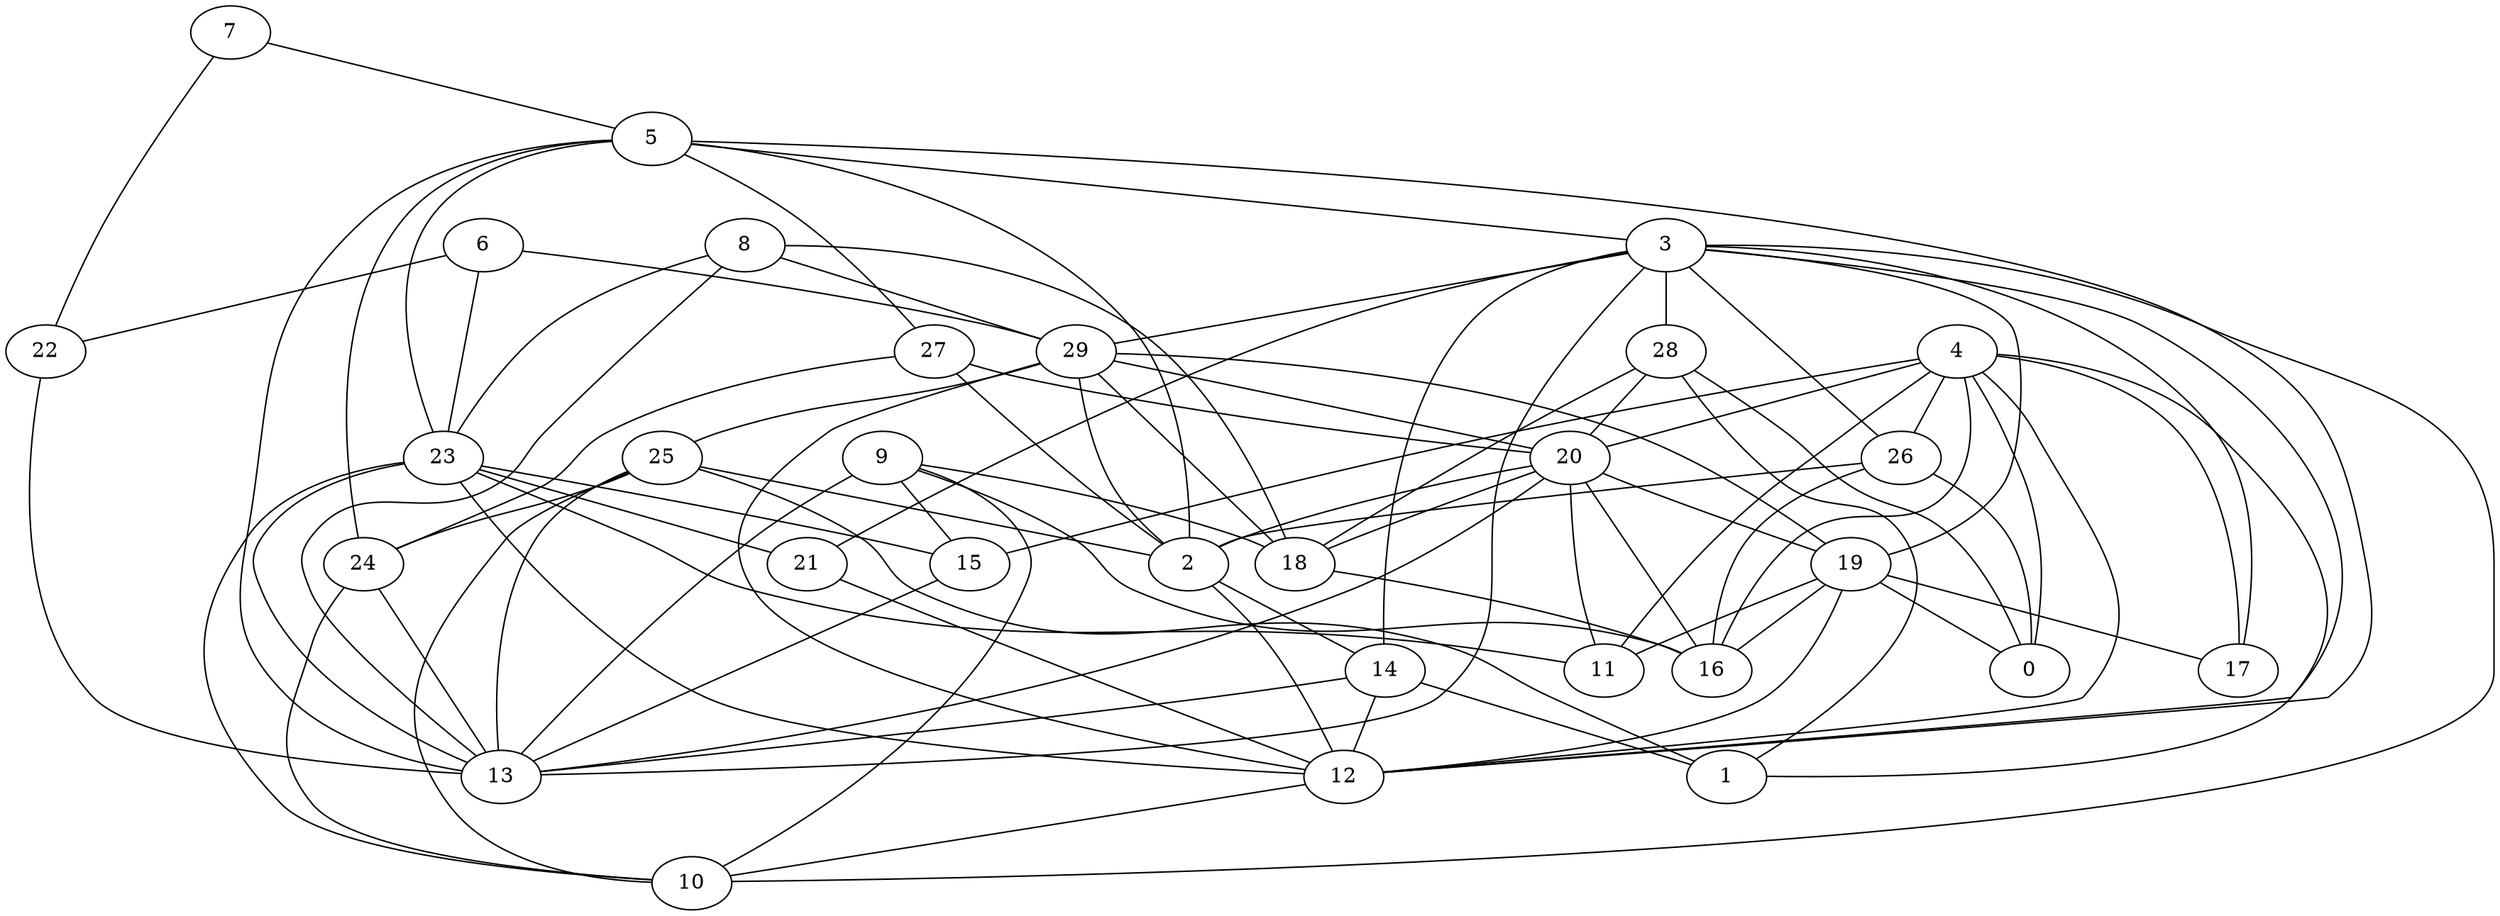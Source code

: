 digraph GG_graph {

subgraph G_graph {
edge [color = black]
"5" -> "24" [dir = none]
"4" -> "12" [dir = none]
"4" -> "26" [dir = none]
"4" -> "17" [dir = none]
"4" -> "11" [dir = none]
"27" -> "2" [dir = none]
"7" -> "22" [dir = none]
"9" -> "16" [dir = none]
"9" -> "13" [dir = none]
"22" -> "13" [dir = none]
"18" -> "16" [dir = none]
"15" -> "13" [dir = none]
"14" -> "1" [dir = none]
"14" -> "13" [dir = none]
"20" -> "13" [dir = none]
"20" -> "2" [dir = none]
"23" -> "21" [dir = none]
"23" -> "11" [dir = none]
"23" -> "13" [dir = none]
"19" -> "0" [dir = none]
"19" -> "16" [dir = none]
"3" -> "28" [dir = none]
"3" -> "29" [dir = none]
"3" -> "10" [dir = none]
"3" -> "13" [dir = none]
"6" -> "29" [dir = none]
"25" -> "2" [dir = none]
"8" -> "29" [dir = none]
"24" -> "13" [dir = none]
"19" -> "17" [dir = none]
"27" -> "20" [dir = none]
"25" -> "13" [dir = none]
"8" -> "18" [dir = none]
"26" -> "0" [dir = none]
"3" -> "26" [dir = none]
"20" -> "19" [dir = none]
"7" -> "5" [dir = none]
"3" -> "21" [dir = none]
"12" -> "10" [dir = none]
"27" -> "24" [dir = none]
"21" -> "12" [dir = none]
"8" -> "23" [dir = none]
"29" -> "18" [dir = none]
"5" -> "3" [dir = none]
"9" -> "18" [dir = none]
"28" -> "20" [dir = none]
"20" -> "18" [dir = none]
"20" -> "16" [dir = none]
"20" -> "11" [dir = none]
"28" -> "0" [dir = none]
"25" -> "10" [dir = none]
"19" -> "12" [dir = none]
"6" -> "22" [dir = none]
"28" -> "18" [dir = none]
"4" -> "16" [dir = none]
"5" -> "23" [dir = none]
"5" -> "2" [dir = none]
"6" -> "23" [dir = none]
"9" -> "15" [dir = none]
"14" -> "12" [dir = none]
"4" -> "0" [dir = none]
"29" -> "25" [dir = none]
"4" -> "15" [dir = none]
"3" -> "12" [dir = none]
"29" -> "19" [dir = none]
"25" -> "1" [dir = none]
"9" -> "10" [dir = none]
"8" -> "13" [dir = none]
"4" -> "1" [dir = none]
"28" -> "1" [dir = none]
"24" -> "10" [dir = none]
"5" -> "13" [dir = none]
"2" -> "12" [dir = none]
"29" -> "2" [dir = none]
"29" -> "12" [dir = none]
"26" -> "2" [dir = none]
"5" -> "12" [dir = none]
"26" -> "16" [dir = none]
"4" -> "20" [dir = none]
"23" -> "15" [dir = none]
"5" -> "27" [dir = none]
"3" -> "17" [dir = none]
"19" -> "11" [dir = none]
"2" -> "14" [dir = none]
"23" -> "10" [dir = none]
"25" -> "24" [dir = none]
"3" -> "19" [dir = none]
"29" -> "20" [dir = none]
"23" -> "12" [dir = none]
"3" -> "14" [dir = none]
}

}
